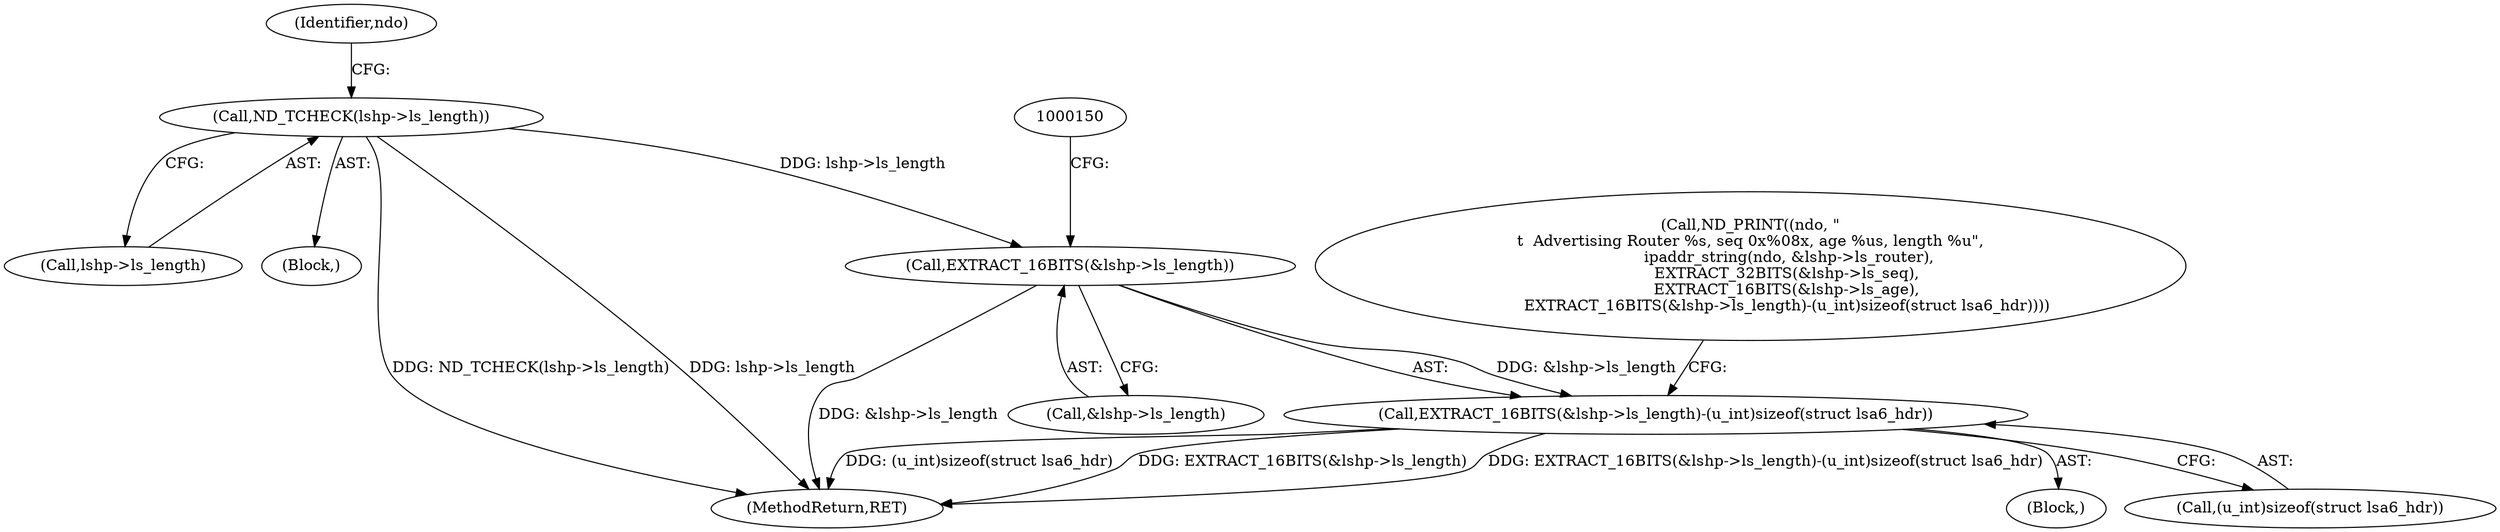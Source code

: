 digraph "0_tcpdump_e01c9bf76740802025c9328901b55ee4a0c49ed6@pointer" {
"1000144" [label="(Call,EXTRACT_16BITS(&lshp->ls_length))"];
"1000115" [label="(Call,ND_TCHECK(lshp->ls_length))"];
"1000143" [label="(Call,EXTRACT_16BITS(&lshp->ls_length)-(u_int)sizeof(struct lsa6_hdr))"];
"1000121" [label="(Identifier,ndo)"];
"1000144" [label="(Call,EXTRACT_16BITS(&lshp->ls_length))"];
"1000119" [label="(Call,ND_PRINT((ndo, \"\n\t  Advertising Router %s, seq 0x%08x, age %us, length %u\",\n                ipaddr_string(ndo, &lshp->ls_router),\n               EXTRACT_32BITS(&lshp->ls_seq),\n               EXTRACT_16BITS(&lshp->ls_age),\n               EXTRACT_16BITS(&lshp->ls_length)-(u_int)sizeof(struct lsa6_hdr))))"];
"1000115" [label="(Call,ND_TCHECK(lshp->ls_length))"];
"1000116" [label="(Call,lshp->ls_length)"];
"1000137" [label="(Block,)"];
"1000149" [label="(Call,(u_int)sizeof(struct lsa6_hdr))"];
"1000145" [label="(Call,&lshp->ls_length)"];
"1000105" [label="(Block,)"];
"1000169" [label="(MethodReturn,RET)"];
"1000143" [label="(Call,EXTRACT_16BITS(&lshp->ls_length)-(u_int)sizeof(struct lsa6_hdr))"];
"1000144" -> "1000143"  [label="AST: "];
"1000144" -> "1000145"  [label="CFG: "];
"1000145" -> "1000144"  [label="AST: "];
"1000150" -> "1000144"  [label="CFG: "];
"1000144" -> "1000169"  [label="DDG: &lshp->ls_length"];
"1000144" -> "1000143"  [label="DDG: &lshp->ls_length"];
"1000115" -> "1000144"  [label="DDG: lshp->ls_length"];
"1000115" -> "1000105"  [label="AST: "];
"1000115" -> "1000116"  [label="CFG: "];
"1000116" -> "1000115"  [label="AST: "];
"1000121" -> "1000115"  [label="CFG: "];
"1000115" -> "1000169"  [label="DDG: ND_TCHECK(lshp->ls_length)"];
"1000115" -> "1000169"  [label="DDG: lshp->ls_length"];
"1000143" -> "1000137"  [label="AST: "];
"1000143" -> "1000149"  [label="CFG: "];
"1000149" -> "1000143"  [label="AST: "];
"1000119" -> "1000143"  [label="CFG: "];
"1000143" -> "1000169"  [label="DDG: (u_int)sizeof(struct lsa6_hdr)"];
"1000143" -> "1000169"  [label="DDG: EXTRACT_16BITS(&lshp->ls_length)"];
"1000143" -> "1000169"  [label="DDG: EXTRACT_16BITS(&lshp->ls_length)-(u_int)sizeof(struct lsa6_hdr)"];
}
